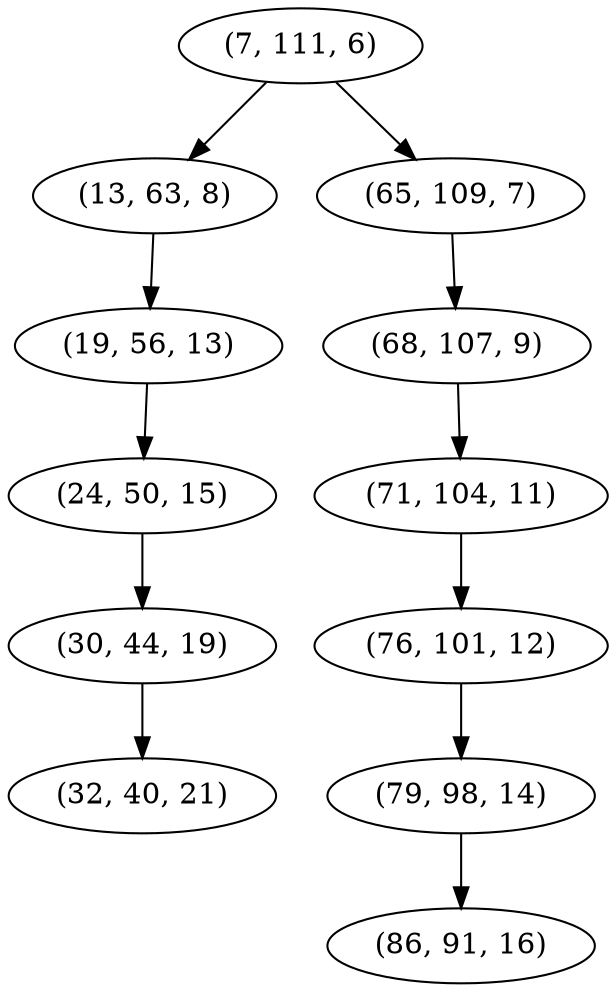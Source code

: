 digraph tree {
    "(7, 111, 6)";
    "(13, 63, 8)";
    "(19, 56, 13)";
    "(24, 50, 15)";
    "(30, 44, 19)";
    "(32, 40, 21)";
    "(65, 109, 7)";
    "(68, 107, 9)";
    "(71, 104, 11)";
    "(76, 101, 12)";
    "(79, 98, 14)";
    "(86, 91, 16)";
    "(7, 111, 6)" -> "(13, 63, 8)";
    "(7, 111, 6)" -> "(65, 109, 7)";
    "(13, 63, 8)" -> "(19, 56, 13)";
    "(19, 56, 13)" -> "(24, 50, 15)";
    "(24, 50, 15)" -> "(30, 44, 19)";
    "(30, 44, 19)" -> "(32, 40, 21)";
    "(65, 109, 7)" -> "(68, 107, 9)";
    "(68, 107, 9)" -> "(71, 104, 11)";
    "(71, 104, 11)" -> "(76, 101, 12)";
    "(76, 101, 12)" -> "(79, 98, 14)";
    "(79, 98, 14)" -> "(86, 91, 16)";
}
